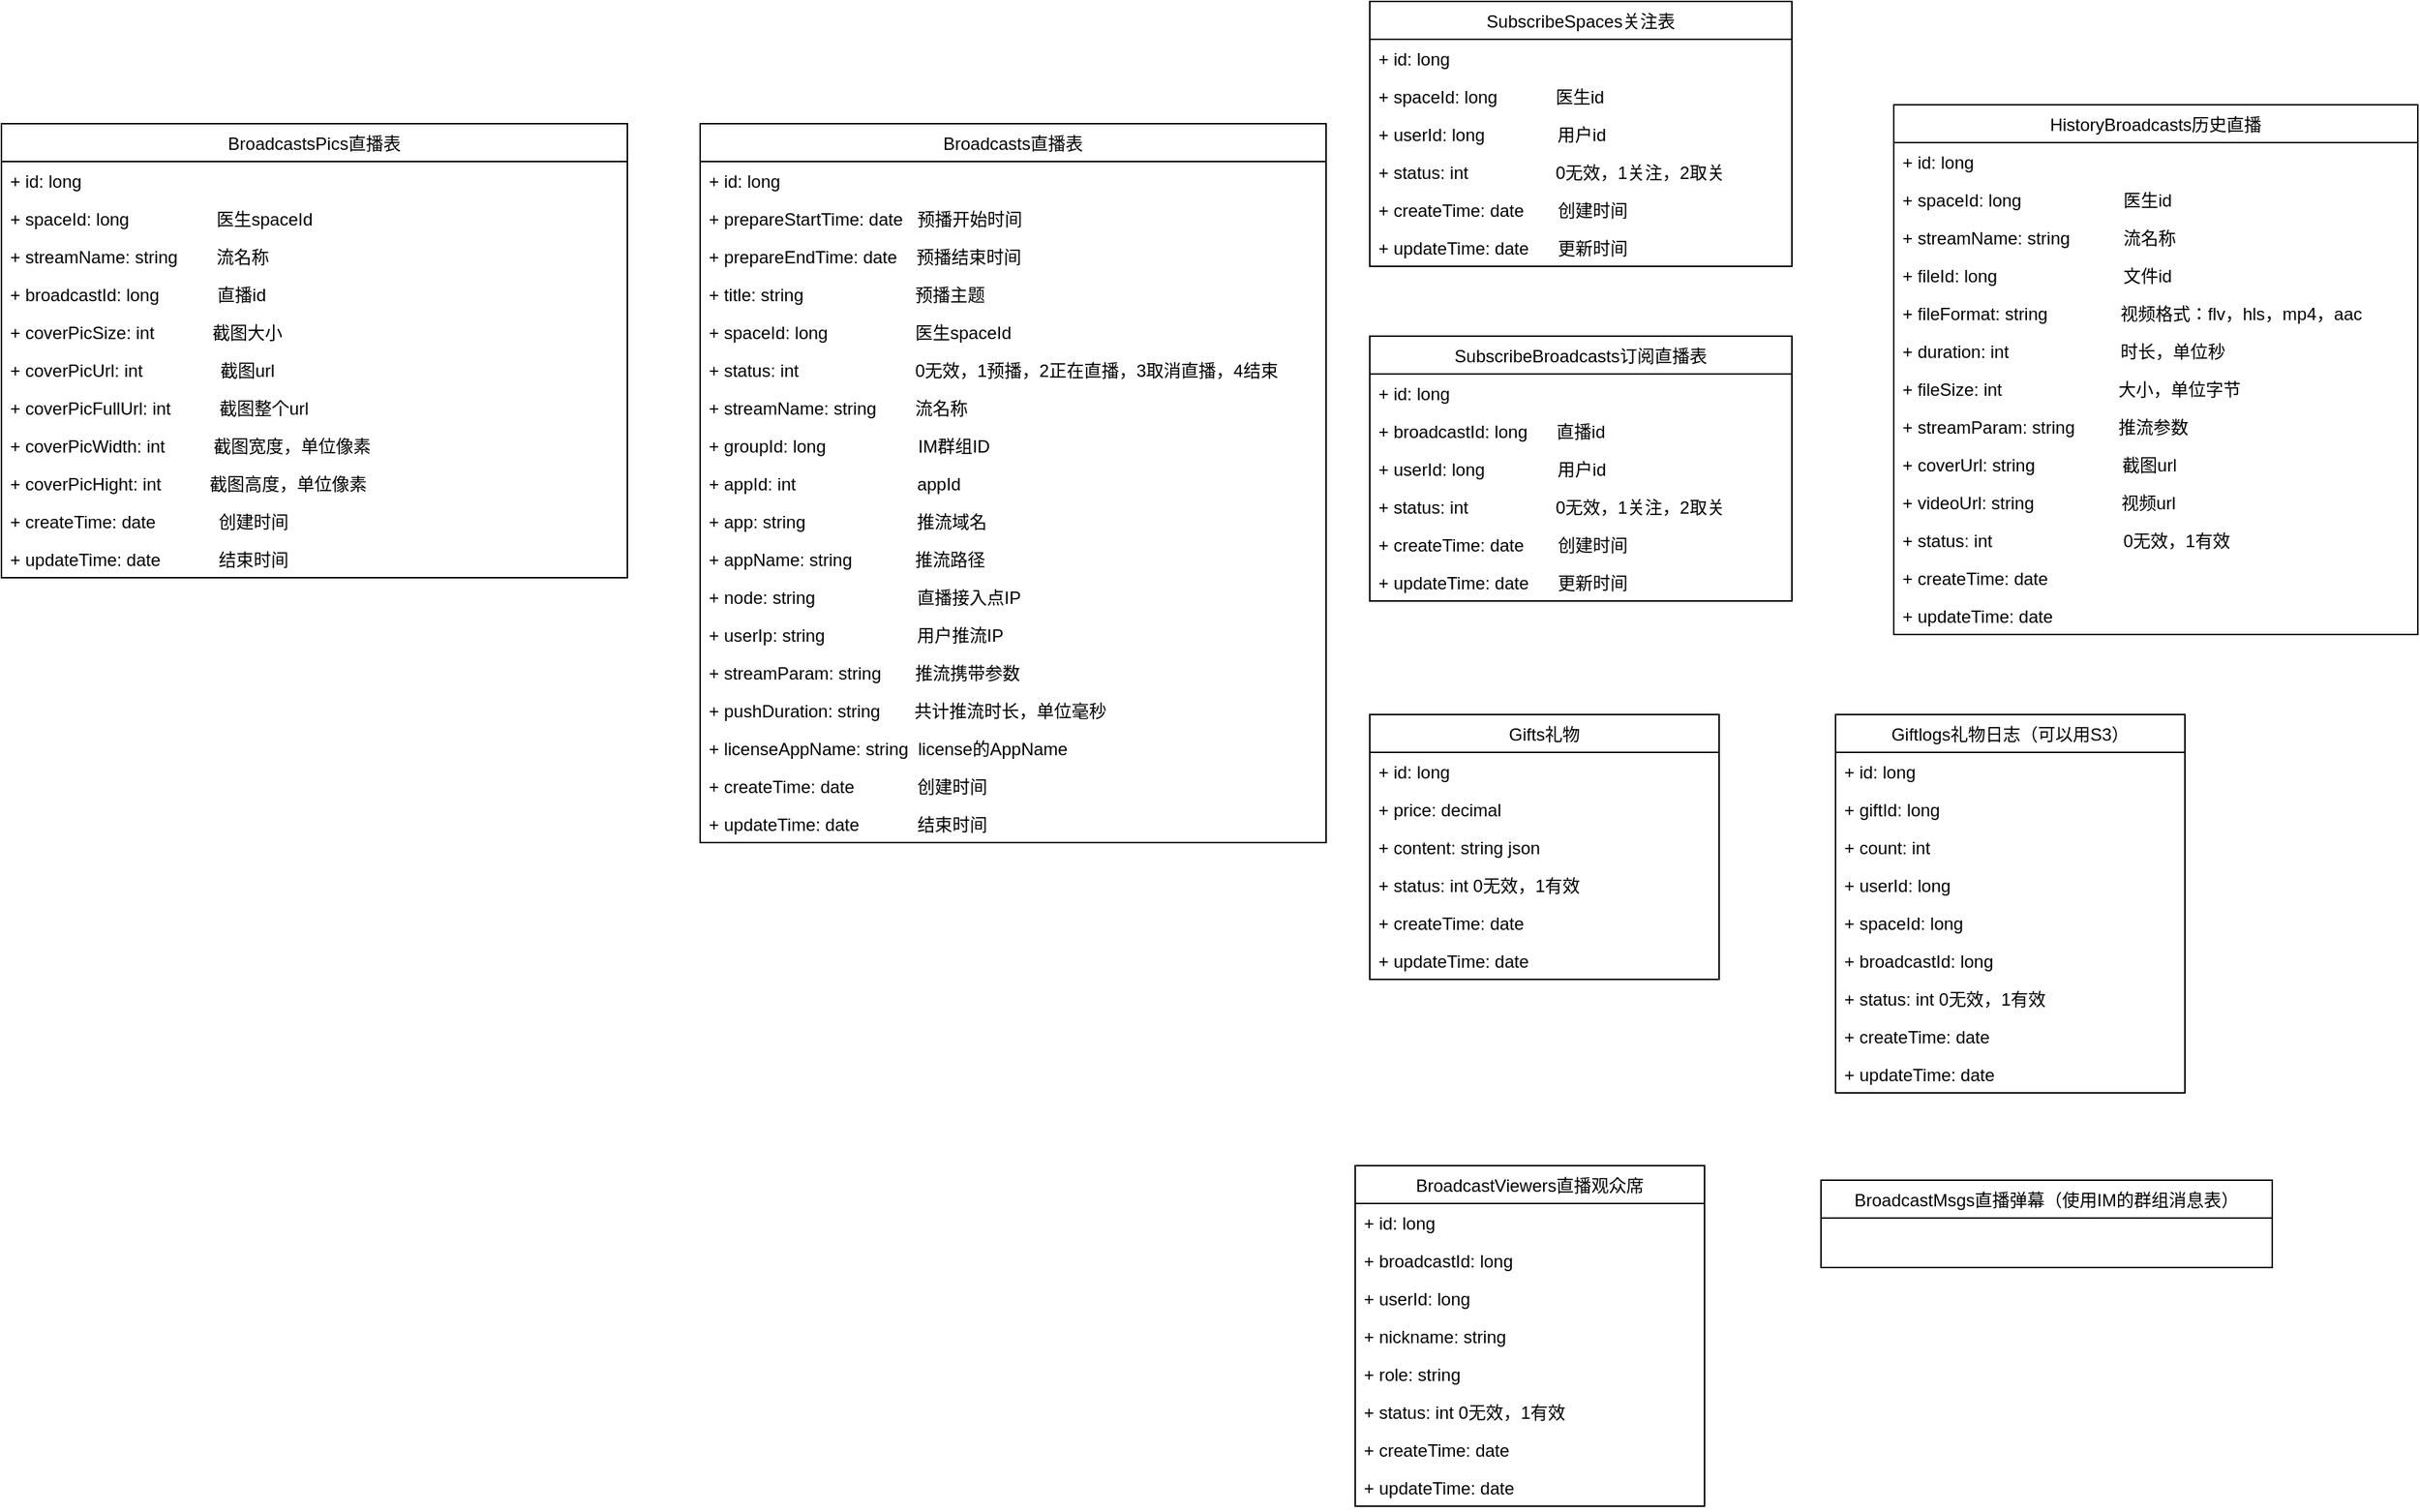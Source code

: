 <mxfile version="13.1.11" type="github">
  <diagram id="NYbHi9VWummK1k-Ksz4C" name="Page-1">
    <mxGraphModel dx="1860" dy="551" grid="1" gridSize="10" guides="1" tooltips="1" connect="1" arrows="1" fold="1" page="1" pageScale="1" pageWidth="827" pageHeight="1169" math="0" shadow="0">
      <root>
        <mxCell id="0" />
        <mxCell id="1" parent="0" />
        <mxCell id="_Sg_oN3kfxwypQQNNQwl-1" value="Broadcasts直播表" style="swimlane;fontStyle=0;childLayout=stackLayout;horizontal=1;startSize=26;fillColor=none;horizontalStack=0;resizeParent=1;resizeParentMax=0;resizeLast=0;collapsible=1;marginBottom=0;" vertex="1" parent="1">
          <mxGeometry x="-30" y="134" width="430" height="494" as="geometry" />
        </mxCell>
        <mxCell id="_Sg_oN3kfxwypQQNNQwl-2" value="+ id: long" style="text;strokeColor=none;fillColor=none;align=left;verticalAlign=top;spacingLeft=4;spacingRight=4;overflow=hidden;rotatable=0;points=[[0,0.5],[1,0.5]];portConstraint=eastwest;" vertex="1" parent="_Sg_oN3kfxwypQQNNQwl-1">
          <mxGeometry y="26" width="430" height="26" as="geometry" />
        </mxCell>
        <mxCell id="_Sg_oN3kfxwypQQNNQwl-3" value="+ prepareStartTime: date   预播开始时间" style="text;strokeColor=none;fillColor=none;align=left;verticalAlign=top;spacingLeft=4;spacingRight=4;overflow=hidden;rotatable=0;points=[[0,0.5],[1,0.5]];portConstraint=eastwest;" vertex="1" parent="_Sg_oN3kfxwypQQNNQwl-1">
          <mxGeometry y="52" width="430" height="26" as="geometry" />
        </mxCell>
        <mxCell id="_Sg_oN3kfxwypQQNNQwl-4" value="+ prepareEndTime: date    预播结束时间" style="text;strokeColor=none;fillColor=none;align=left;verticalAlign=top;spacingLeft=4;spacingRight=4;overflow=hidden;rotatable=0;points=[[0,0.5],[1,0.5]];portConstraint=eastwest;" vertex="1" parent="_Sg_oN3kfxwypQQNNQwl-1">
          <mxGeometry y="78" width="430" height="26" as="geometry" />
        </mxCell>
        <mxCell id="_Sg_oN3kfxwypQQNNQwl-5" value="+ title: string                       预播主题" style="text;strokeColor=none;fillColor=none;align=left;verticalAlign=top;spacingLeft=4;spacingRight=4;overflow=hidden;rotatable=0;points=[[0,0.5],[1,0.5]];portConstraint=eastwest;" vertex="1" parent="_Sg_oN3kfxwypQQNNQwl-1">
          <mxGeometry y="104" width="430" height="26" as="geometry" />
        </mxCell>
        <mxCell id="_Sg_oN3kfxwypQQNNQwl-42" value="+ spaceId: long                  医生spaceId" style="text;strokeColor=none;fillColor=none;align=left;verticalAlign=top;spacingLeft=4;spacingRight=4;overflow=hidden;rotatable=0;points=[[0,0.5],[1,0.5]];portConstraint=eastwest;" vertex="1" parent="_Sg_oN3kfxwypQQNNQwl-1">
          <mxGeometry y="130" width="430" height="26" as="geometry" />
        </mxCell>
        <mxCell id="_Sg_oN3kfxwypQQNNQwl-6" value="+ status: int                        0无效，1预播，2正在直播，3取消直播，4结束" style="text;strokeColor=none;fillColor=none;align=left;verticalAlign=top;spacingLeft=4;spacingRight=4;overflow=hidden;rotatable=0;points=[[0,0.5],[1,0.5]];portConstraint=eastwest;" vertex="1" parent="_Sg_oN3kfxwypQQNNQwl-1">
          <mxGeometry y="156" width="430" height="26" as="geometry" />
        </mxCell>
        <mxCell id="_Sg_oN3kfxwypQQNNQwl-51" value="+ streamName: string        流名称" style="text;strokeColor=none;fillColor=none;align=left;verticalAlign=top;spacingLeft=4;spacingRight=4;overflow=hidden;rotatable=0;points=[[0,0.5],[1,0.5]];portConstraint=eastwest;" vertex="1" parent="_Sg_oN3kfxwypQQNNQwl-1">
          <mxGeometry y="182" width="430" height="26" as="geometry" />
        </mxCell>
        <mxCell id="_Sg_oN3kfxwypQQNNQwl-100" value="+ groupId: long                   IM群组ID" style="text;strokeColor=none;fillColor=none;align=left;verticalAlign=top;spacingLeft=4;spacingRight=4;overflow=hidden;rotatable=0;points=[[0,0.5],[1,0.5]];portConstraint=eastwest;" vertex="1" parent="_Sg_oN3kfxwypQQNNQwl-1">
          <mxGeometry y="208" width="430" height="26" as="geometry" />
        </mxCell>
        <mxCell id="_Sg_oN3kfxwypQQNNQwl-115" value="+ appId: int                         appId" style="text;strokeColor=none;fillColor=none;align=left;verticalAlign=top;spacingLeft=4;spacingRight=4;overflow=hidden;rotatable=0;points=[[0,0.5],[1,0.5]];portConstraint=eastwest;" vertex="1" parent="_Sg_oN3kfxwypQQNNQwl-1">
          <mxGeometry y="234" width="430" height="26" as="geometry" />
        </mxCell>
        <mxCell id="_Sg_oN3kfxwypQQNNQwl-114" value="+ app: string                       推流域名" style="text;strokeColor=none;fillColor=none;align=left;verticalAlign=top;spacingLeft=4;spacingRight=4;overflow=hidden;rotatable=0;points=[[0,0.5],[1,0.5]];portConstraint=eastwest;" vertex="1" parent="_Sg_oN3kfxwypQQNNQwl-1">
          <mxGeometry y="260" width="430" height="26" as="geometry" />
        </mxCell>
        <mxCell id="_Sg_oN3kfxwypQQNNQwl-118" value="+ appName: string             推流路径" style="text;strokeColor=none;fillColor=none;align=left;verticalAlign=top;spacingLeft=4;spacingRight=4;overflow=hidden;rotatable=0;points=[[0,0.5],[1,0.5]];portConstraint=eastwest;" vertex="1" parent="_Sg_oN3kfxwypQQNNQwl-1">
          <mxGeometry y="286" width="430" height="26" as="geometry" />
        </mxCell>
        <mxCell id="_Sg_oN3kfxwypQQNNQwl-119" value="+ node: string                     直播接入点IP" style="text;strokeColor=none;fillColor=none;align=left;verticalAlign=top;spacingLeft=4;spacingRight=4;overflow=hidden;rotatable=0;points=[[0,0.5],[1,0.5]];portConstraint=eastwest;" vertex="1" parent="_Sg_oN3kfxwypQQNNQwl-1">
          <mxGeometry y="312" width="430" height="26" as="geometry" />
        </mxCell>
        <mxCell id="_Sg_oN3kfxwypQQNNQwl-120" value="+ userIp: string                   用户推流IP" style="text;strokeColor=none;fillColor=none;align=left;verticalAlign=top;spacingLeft=4;spacingRight=4;overflow=hidden;rotatable=0;points=[[0,0.5],[1,0.5]];portConstraint=eastwest;" vertex="1" parent="_Sg_oN3kfxwypQQNNQwl-1">
          <mxGeometry y="338" width="430" height="26" as="geometry" />
        </mxCell>
        <mxCell id="_Sg_oN3kfxwypQQNNQwl-121" value="+ streamParam: string       推流携带参数" style="text;strokeColor=none;fillColor=none;align=left;verticalAlign=top;spacingLeft=4;spacingRight=4;overflow=hidden;rotatable=0;points=[[0,0.5],[1,0.5]];portConstraint=eastwest;" vertex="1" parent="_Sg_oN3kfxwypQQNNQwl-1">
          <mxGeometry y="364" width="430" height="26" as="geometry" />
        </mxCell>
        <mxCell id="_Sg_oN3kfxwypQQNNQwl-123" value="+ pushDuration: string       共计推流时长，单位毫秒" style="text;strokeColor=none;fillColor=none;align=left;verticalAlign=top;spacingLeft=4;spacingRight=4;overflow=hidden;rotatable=0;points=[[0,0.5],[1,0.5]];portConstraint=eastwest;" vertex="1" parent="_Sg_oN3kfxwypQQNNQwl-1">
          <mxGeometry y="390" width="430" height="26" as="geometry" />
        </mxCell>
        <mxCell id="_Sg_oN3kfxwypQQNNQwl-101" value="+ licenseAppName: string  license的AppName" style="text;strokeColor=none;fillColor=none;align=left;verticalAlign=top;spacingLeft=4;spacingRight=4;overflow=hidden;rotatable=0;points=[[0,0.5],[1,0.5]];portConstraint=eastwest;" vertex="1" parent="_Sg_oN3kfxwypQQNNQwl-1">
          <mxGeometry y="416" width="430" height="26" as="geometry" />
        </mxCell>
        <mxCell id="_Sg_oN3kfxwypQQNNQwl-17" value="+ createTime: date             创建时间" style="text;strokeColor=none;fillColor=none;align=left;verticalAlign=top;spacingLeft=4;spacingRight=4;overflow=hidden;rotatable=0;points=[[0,0.5],[1,0.5]];portConstraint=eastwest;" vertex="1" parent="_Sg_oN3kfxwypQQNNQwl-1">
          <mxGeometry y="442" width="430" height="26" as="geometry" />
        </mxCell>
        <mxCell id="_Sg_oN3kfxwypQQNNQwl-18" value="+ updateTime: date            结束时间" style="text;strokeColor=none;fillColor=none;align=left;verticalAlign=top;spacingLeft=4;spacingRight=4;overflow=hidden;rotatable=0;points=[[0,0.5],[1,0.5]];portConstraint=eastwest;" vertex="1" parent="_Sg_oN3kfxwypQQNNQwl-1">
          <mxGeometry y="468" width="430" height="26" as="geometry" />
        </mxCell>
        <mxCell id="_Sg_oN3kfxwypQQNNQwl-10" value="SubscribeBroadcasts订阅直播表" style="swimlane;fontStyle=0;childLayout=stackLayout;horizontal=1;startSize=26;fillColor=none;horizontalStack=0;resizeParent=1;resizeParentMax=0;resizeLast=0;collapsible=1;marginBottom=0;" vertex="1" parent="1">
          <mxGeometry x="430" y="280" width="290" height="182" as="geometry" />
        </mxCell>
        <mxCell id="_Sg_oN3kfxwypQQNNQwl-11" value="+ id: long" style="text;strokeColor=none;fillColor=none;align=left;verticalAlign=top;spacingLeft=4;spacingRight=4;overflow=hidden;rotatable=0;points=[[0,0.5],[1,0.5]];portConstraint=eastwest;" vertex="1" parent="_Sg_oN3kfxwypQQNNQwl-10">
          <mxGeometry y="26" width="290" height="26" as="geometry" />
        </mxCell>
        <mxCell id="_Sg_oN3kfxwypQQNNQwl-16" value="+ broadcastId: long      直播id" style="text;strokeColor=none;fillColor=none;align=left;verticalAlign=top;spacingLeft=4;spacingRight=4;overflow=hidden;rotatable=0;points=[[0,0.5],[1,0.5]];portConstraint=eastwest;" vertex="1" parent="_Sg_oN3kfxwypQQNNQwl-10">
          <mxGeometry y="52" width="290" height="26" as="geometry" />
        </mxCell>
        <mxCell id="_Sg_oN3kfxwypQQNNQwl-47" value="+ userId: long               用户id" style="text;strokeColor=none;fillColor=none;align=left;verticalAlign=top;spacingLeft=4;spacingRight=4;overflow=hidden;rotatable=0;points=[[0,0.5],[1,0.5]];portConstraint=eastwest;" vertex="1" parent="_Sg_oN3kfxwypQQNNQwl-10">
          <mxGeometry y="78" width="290" height="26" as="geometry" />
        </mxCell>
        <mxCell id="_Sg_oN3kfxwypQQNNQwl-12" value="+ status: int                  0无效，1关注，2取关" style="text;strokeColor=none;fillColor=none;align=left;verticalAlign=top;spacingLeft=4;spacingRight=4;overflow=hidden;rotatable=0;points=[[0,0.5],[1,0.5]];portConstraint=eastwest;" vertex="1" parent="_Sg_oN3kfxwypQQNNQwl-10">
          <mxGeometry y="104" width="290" height="26" as="geometry" />
        </mxCell>
        <mxCell id="_Sg_oN3kfxwypQQNNQwl-13" value="+ createTime: date       创建时间" style="text;strokeColor=none;fillColor=none;align=left;verticalAlign=top;spacingLeft=4;spacingRight=4;overflow=hidden;rotatable=0;points=[[0,0.5],[1,0.5]];portConstraint=eastwest;" vertex="1" parent="_Sg_oN3kfxwypQQNNQwl-10">
          <mxGeometry y="130" width="290" height="26" as="geometry" />
        </mxCell>
        <mxCell id="_Sg_oN3kfxwypQQNNQwl-21" value="+ updateTime: date      更新时间" style="text;strokeColor=none;fillColor=none;align=left;verticalAlign=top;spacingLeft=4;spacingRight=4;overflow=hidden;rotatable=0;points=[[0,0.5],[1,0.5]];portConstraint=eastwest;" vertex="1" parent="_Sg_oN3kfxwypQQNNQwl-10">
          <mxGeometry y="156" width="290" height="26" as="geometry" />
        </mxCell>
        <mxCell id="_Sg_oN3kfxwypQQNNQwl-53" value="Gifts礼物" style="swimlane;fontStyle=0;childLayout=stackLayout;horizontal=1;startSize=26;fillColor=none;horizontalStack=0;resizeParent=1;resizeParentMax=0;resizeLast=0;collapsible=1;marginBottom=0;" vertex="1" parent="1">
          <mxGeometry x="430" y="540" width="240" height="182" as="geometry" />
        </mxCell>
        <mxCell id="_Sg_oN3kfxwypQQNNQwl-54" value="+ id: long" style="text;strokeColor=none;fillColor=none;align=left;verticalAlign=top;spacingLeft=4;spacingRight=4;overflow=hidden;rotatable=0;points=[[0,0.5],[1,0.5]];portConstraint=eastwest;" vertex="1" parent="_Sg_oN3kfxwypQQNNQwl-53">
          <mxGeometry y="26" width="240" height="26" as="geometry" />
        </mxCell>
        <mxCell id="_Sg_oN3kfxwypQQNNQwl-55" value="+ price: decimal" style="text;strokeColor=none;fillColor=none;align=left;verticalAlign=top;spacingLeft=4;spacingRight=4;overflow=hidden;rotatable=0;points=[[0,0.5],[1,0.5]];portConstraint=eastwest;" vertex="1" parent="_Sg_oN3kfxwypQQNNQwl-53">
          <mxGeometry y="52" width="240" height="26" as="geometry" />
        </mxCell>
        <mxCell id="_Sg_oN3kfxwypQQNNQwl-60" value="+ content: string json" style="text;strokeColor=none;fillColor=none;align=left;verticalAlign=top;spacingLeft=4;spacingRight=4;overflow=hidden;rotatable=0;points=[[0,0.5],[1,0.5]];portConstraint=eastwest;" vertex="1" parent="_Sg_oN3kfxwypQQNNQwl-53">
          <mxGeometry y="78" width="240" height="26" as="geometry" />
        </mxCell>
        <mxCell id="_Sg_oN3kfxwypQQNNQwl-57" value="+ status: int 0无效，1有效" style="text;strokeColor=none;fillColor=none;align=left;verticalAlign=top;spacingLeft=4;spacingRight=4;overflow=hidden;rotatable=0;points=[[0,0.5],[1,0.5]];portConstraint=eastwest;" vertex="1" parent="_Sg_oN3kfxwypQQNNQwl-53">
          <mxGeometry y="104" width="240" height="26" as="geometry" />
        </mxCell>
        <mxCell id="_Sg_oN3kfxwypQQNNQwl-58" value="+ createTime: date" style="text;strokeColor=none;fillColor=none;align=left;verticalAlign=top;spacingLeft=4;spacingRight=4;overflow=hidden;rotatable=0;points=[[0,0.5],[1,0.5]];portConstraint=eastwest;" vertex="1" parent="_Sg_oN3kfxwypQQNNQwl-53">
          <mxGeometry y="130" width="240" height="26" as="geometry" />
        </mxCell>
        <mxCell id="_Sg_oN3kfxwypQQNNQwl-59" value="+ updateTime: date" style="text;strokeColor=none;fillColor=none;align=left;verticalAlign=top;spacingLeft=4;spacingRight=4;overflow=hidden;rotatable=0;points=[[0,0.5],[1,0.5]];portConstraint=eastwest;" vertex="1" parent="_Sg_oN3kfxwypQQNNQwl-53">
          <mxGeometry y="156" width="240" height="26" as="geometry" />
        </mxCell>
        <mxCell id="_Sg_oN3kfxwypQQNNQwl-61" value="Giftlogs礼物日志（可以用S3）" style="swimlane;fontStyle=0;childLayout=stackLayout;horizontal=1;startSize=26;fillColor=none;horizontalStack=0;resizeParent=1;resizeParentMax=0;resizeLast=0;collapsible=1;marginBottom=0;" vertex="1" parent="1">
          <mxGeometry x="750" y="540" width="240" height="260" as="geometry" />
        </mxCell>
        <mxCell id="_Sg_oN3kfxwypQQNNQwl-62" value="+ id: long" style="text;strokeColor=none;fillColor=none;align=left;verticalAlign=top;spacingLeft=4;spacingRight=4;overflow=hidden;rotatable=0;points=[[0,0.5],[1,0.5]];portConstraint=eastwest;" vertex="1" parent="_Sg_oN3kfxwypQQNNQwl-61">
          <mxGeometry y="26" width="240" height="26" as="geometry" />
        </mxCell>
        <mxCell id="_Sg_oN3kfxwypQQNNQwl-63" value="+ giftId: long" style="text;strokeColor=none;fillColor=none;align=left;verticalAlign=top;spacingLeft=4;spacingRight=4;overflow=hidden;rotatable=0;points=[[0,0.5],[1,0.5]];portConstraint=eastwest;" vertex="1" parent="_Sg_oN3kfxwypQQNNQwl-61">
          <mxGeometry y="52" width="240" height="26" as="geometry" />
        </mxCell>
        <mxCell id="_Sg_oN3kfxwypQQNNQwl-64" value="+ count: int" style="text;strokeColor=none;fillColor=none;align=left;verticalAlign=top;spacingLeft=4;spacingRight=4;overflow=hidden;rotatable=0;points=[[0,0.5],[1,0.5]];portConstraint=eastwest;" vertex="1" parent="_Sg_oN3kfxwypQQNNQwl-61">
          <mxGeometry y="78" width="240" height="26" as="geometry" />
        </mxCell>
        <mxCell id="_Sg_oN3kfxwypQQNNQwl-68" value="+ userId: long" style="text;strokeColor=none;fillColor=none;align=left;verticalAlign=top;spacingLeft=4;spacingRight=4;overflow=hidden;rotatable=0;points=[[0,0.5],[1,0.5]];portConstraint=eastwest;" vertex="1" parent="_Sg_oN3kfxwypQQNNQwl-61">
          <mxGeometry y="104" width="240" height="26" as="geometry" />
        </mxCell>
        <mxCell id="_Sg_oN3kfxwypQQNNQwl-69" value="+ spaceId: long" style="text;strokeColor=none;fillColor=none;align=left;verticalAlign=top;spacingLeft=4;spacingRight=4;overflow=hidden;rotatable=0;points=[[0,0.5],[1,0.5]];portConstraint=eastwest;" vertex="1" parent="_Sg_oN3kfxwypQQNNQwl-61">
          <mxGeometry y="130" width="240" height="26" as="geometry" />
        </mxCell>
        <mxCell id="_Sg_oN3kfxwypQQNNQwl-70" value="+ broadcastId: long" style="text;strokeColor=none;fillColor=none;align=left;verticalAlign=top;spacingLeft=4;spacingRight=4;overflow=hidden;rotatable=0;points=[[0,0.5],[1,0.5]];portConstraint=eastwest;" vertex="1" parent="_Sg_oN3kfxwypQQNNQwl-61">
          <mxGeometry y="156" width="240" height="26" as="geometry" />
        </mxCell>
        <mxCell id="_Sg_oN3kfxwypQQNNQwl-65" value="+ status: int 0无效，1有效" style="text;strokeColor=none;fillColor=none;align=left;verticalAlign=top;spacingLeft=4;spacingRight=4;overflow=hidden;rotatable=0;points=[[0,0.5],[1,0.5]];portConstraint=eastwest;" vertex="1" parent="_Sg_oN3kfxwypQQNNQwl-61">
          <mxGeometry y="182" width="240" height="26" as="geometry" />
        </mxCell>
        <mxCell id="_Sg_oN3kfxwypQQNNQwl-66" value="+ createTime: date" style="text;strokeColor=none;fillColor=none;align=left;verticalAlign=top;spacingLeft=4;spacingRight=4;overflow=hidden;rotatable=0;points=[[0,0.5],[1,0.5]];portConstraint=eastwest;" vertex="1" parent="_Sg_oN3kfxwypQQNNQwl-61">
          <mxGeometry y="208" width="240" height="26" as="geometry" />
        </mxCell>
        <mxCell id="_Sg_oN3kfxwypQQNNQwl-67" value="+ updateTime: date" style="text;strokeColor=none;fillColor=none;align=left;verticalAlign=top;spacingLeft=4;spacingRight=4;overflow=hidden;rotatable=0;points=[[0,0.5],[1,0.5]];portConstraint=eastwest;" vertex="1" parent="_Sg_oN3kfxwypQQNNQwl-61">
          <mxGeometry y="234" width="240" height="26" as="geometry" />
        </mxCell>
        <mxCell id="_Sg_oN3kfxwypQQNNQwl-102" value="SubscribeSpaces关注表" style="swimlane;fontStyle=0;childLayout=stackLayout;horizontal=1;startSize=26;fillColor=none;horizontalStack=0;resizeParent=1;resizeParentMax=0;resizeLast=0;collapsible=1;marginBottom=0;" vertex="1" parent="1">
          <mxGeometry x="430" y="50" width="290" height="182" as="geometry" />
        </mxCell>
        <mxCell id="_Sg_oN3kfxwypQQNNQwl-103" value="+ id: long" style="text;strokeColor=none;fillColor=none;align=left;verticalAlign=top;spacingLeft=4;spacingRight=4;overflow=hidden;rotatable=0;points=[[0,0.5],[1,0.5]];portConstraint=eastwest;" vertex="1" parent="_Sg_oN3kfxwypQQNNQwl-102">
          <mxGeometry y="26" width="290" height="26" as="geometry" />
        </mxCell>
        <mxCell id="_Sg_oN3kfxwypQQNNQwl-104" value="+ spaceId: long            医生id" style="text;strokeColor=none;fillColor=none;align=left;verticalAlign=top;spacingLeft=4;spacingRight=4;overflow=hidden;rotatable=0;points=[[0,0.5],[1,0.5]];portConstraint=eastwest;" vertex="1" parent="_Sg_oN3kfxwypQQNNQwl-102">
          <mxGeometry y="52" width="290" height="26" as="geometry" />
        </mxCell>
        <mxCell id="_Sg_oN3kfxwypQQNNQwl-105" value="+ userId: long               用户id" style="text;strokeColor=none;fillColor=none;align=left;verticalAlign=top;spacingLeft=4;spacingRight=4;overflow=hidden;rotatable=0;points=[[0,0.5],[1,0.5]];portConstraint=eastwest;" vertex="1" parent="_Sg_oN3kfxwypQQNNQwl-102">
          <mxGeometry y="78" width="290" height="26" as="geometry" />
        </mxCell>
        <mxCell id="_Sg_oN3kfxwypQQNNQwl-106" value="+ status: int                  0无效，1关注，2取关" style="text;strokeColor=none;fillColor=none;align=left;verticalAlign=top;spacingLeft=4;spacingRight=4;overflow=hidden;rotatable=0;points=[[0,0.5],[1,0.5]];portConstraint=eastwest;" vertex="1" parent="_Sg_oN3kfxwypQQNNQwl-102">
          <mxGeometry y="104" width="290" height="26" as="geometry" />
        </mxCell>
        <mxCell id="_Sg_oN3kfxwypQQNNQwl-107" value="+ createTime: date       创建时间" style="text;strokeColor=none;fillColor=none;align=left;verticalAlign=top;spacingLeft=4;spacingRight=4;overflow=hidden;rotatable=0;points=[[0,0.5],[1,0.5]];portConstraint=eastwest;" vertex="1" parent="_Sg_oN3kfxwypQQNNQwl-102">
          <mxGeometry y="130" width="290" height="26" as="geometry" />
        </mxCell>
        <mxCell id="_Sg_oN3kfxwypQQNNQwl-108" value="+ updateTime: date      更新时间" style="text;strokeColor=none;fillColor=none;align=left;verticalAlign=top;spacingLeft=4;spacingRight=4;overflow=hidden;rotatable=0;points=[[0,0.5],[1,0.5]];portConstraint=eastwest;" vertex="1" parent="_Sg_oN3kfxwypQQNNQwl-102">
          <mxGeometry y="156" width="290" height="26" as="geometry" />
        </mxCell>
        <mxCell id="_Sg_oN3kfxwypQQNNQwl-22" value="HistoryBroadcasts历史直播" style="swimlane;fontStyle=0;childLayout=stackLayout;horizontal=1;startSize=26;fillColor=none;horizontalStack=0;resizeParent=1;resizeParentMax=0;resizeLast=0;collapsible=1;marginBottom=0;" vertex="1" parent="1">
          <mxGeometry x="790" y="121" width="360" height="364" as="geometry" />
        </mxCell>
        <mxCell id="_Sg_oN3kfxwypQQNNQwl-23" value="+ id: long" style="text;strokeColor=none;fillColor=none;align=left;verticalAlign=top;spacingLeft=4;spacingRight=4;overflow=hidden;rotatable=0;points=[[0,0.5],[1,0.5]];portConstraint=eastwest;" vertex="1" parent="_Sg_oN3kfxwypQQNNQwl-22">
          <mxGeometry y="26" width="360" height="26" as="geometry" />
        </mxCell>
        <mxCell id="_Sg_oN3kfxwypQQNNQwl-24" value="+ spaceId: long                     医生id" style="text;strokeColor=none;fillColor=none;align=left;verticalAlign=top;spacingLeft=4;spacingRight=4;overflow=hidden;rotatable=0;points=[[0,0.5],[1,0.5]];portConstraint=eastwest;" vertex="1" parent="_Sg_oN3kfxwypQQNNQwl-22">
          <mxGeometry y="52" width="360" height="26" as="geometry" />
        </mxCell>
        <mxCell id="_Sg_oN3kfxwypQQNNQwl-28" value="+ streamName: string           流名称" style="text;strokeColor=none;fillColor=none;align=left;verticalAlign=top;spacingLeft=4;spacingRight=4;overflow=hidden;rotatable=0;points=[[0,0.5],[1,0.5]];portConstraint=eastwest;" vertex="1" parent="_Sg_oN3kfxwypQQNNQwl-22">
          <mxGeometry y="78" width="360" height="26" as="geometry" />
        </mxCell>
        <mxCell id="_Sg_oN3kfxwypQQNNQwl-109" value="+ fileId: long                          文件id" style="text;strokeColor=none;fillColor=none;align=left;verticalAlign=top;spacingLeft=4;spacingRight=4;overflow=hidden;rotatable=0;points=[[0,0.5],[1,0.5]];portConstraint=eastwest;" vertex="1" parent="_Sg_oN3kfxwypQQNNQwl-22">
          <mxGeometry y="104" width="360" height="26" as="geometry" />
        </mxCell>
        <mxCell id="_Sg_oN3kfxwypQQNNQwl-110" value="+ fileFormat: string               视频格式：flv，hls，mp4，aac" style="text;strokeColor=none;fillColor=none;align=left;verticalAlign=top;spacingLeft=4;spacingRight=4;overflow=hidden;rotatable=0;points=[[0,0.5],[1,0.5]];portConstraint=eastwest;" vertex="1" parent="_Sg_oN3kfxwypQQNNQwl-22">
          <mxGeometry y="130" width="360" height="26" as="geometry" />
        </mxCell>
        <mxCell id="_Sg_oN3kfxwypQQNNQwl-111" value="+ duration: int                       时长，单位秒           " style="text;strokeColor=none;fillColor=none;align=left;verticalAlign=top;spacingLeft=4;spacingRight=4;overflow=hidden;rotatable=0;points=[[0,0.5],[1,0.5]];portConstraint=eastwest;" vertex="1" parent="_Sg_oN3kfxwypQQNNQwl-22">
          <mxGeometry y="156" width="360" height="26" as="geometry" />
        </mxCell>
        <mxCell id="_Sg_oN3kfxwypQQNNQwl-112" value="+ fileSize: int                        大小，单位字节           " style="text;strokeColor=none;fillColor=none;align=left;verticalAlign=top;spacingLeft=4;spacingRight=4;overflow=hidden;rotatable=0;points=[[0,0.5],[1,0.5]];portConstraint=eastwest;" vertex="1" parent="_Sg_oN3kfxwypQQNNQwl-22">
          <mxGeometry y="182" width="360" height="26" as="geometry" />
        </mxCell>
        <mxCell id="_Sg_oN3kfxwypQQNNQwl-113" value="+ streamParam: string         推流参数           " style="text;strokeColor=none;fillColor=none;align=left;verticalAlign=top;spacingLeft=4;spacingRight=4;overflow=hidden;rotatable=0;points=[[0,0.5],[1,0.5]];portConstraint=eastwest;" vertex="1" parent="_Sg_oN3kfxwypQQNNQwl-22">
          <mxGeometry y="208" width="360" height="26" as="geometry" />
        </mxCell>
        <mxCell id="_Sg_oN3kfxwypQQNNQwl-38" value="+ coverUrl: string                  截图url" style="text;strokeColor=none;fillColor=none;align=left;verticalAlign=top;spacingLeft=4;spacingRight=4;overflow=hidden;rotatable=0;points=[[0,0.5],[1,0.5]];portConstraint=eastwest;" vertex="1" parent="_Sg_oN3kfxwypQQNNQwl-22">
          <mxGeometry y="234" width="360" height="26" as="geometry" />
        </mxCell>
        <mxCell id="_Sg_oN3kfxwypQQNNQwl-49" value="+ videoUrl: string                  视频url" style="text;strokeColor=none;fillColor=none;align=left;verticalAlign=top;spacingLeft=4;spacingRight=4;overflow=hidden;rotatable=0;points=[[0,0.5],[1,0.5]];portConstraint=eastwest;" vertex="1" parent="_Sg_oN3kfxwypQQNNQwl-22">
          <mxGeometry y="260" width="360" height="26" as="geometry" />
        </mxCell>
        <mxCell id="_Sg_oN3kfxwypQQNNQwl-29" value="+ status: int                           0无效，1有效" style="text;strokeColor=none;fillColor=none;align=left;verticalAlign=top;spacingLeft=4;spacingRight=4;overflow=hidden;rotatable=0;points=[[0,0.5],[1,0.5]];portConstraint=eastwest;" vertex="1" parent="_Sg_oN3kfxwypQQNNQwl-22">
          <mxGeometry y="286" width="360" height="26" as="geometry" />
        </mxCell>
        <mxCell id="_Sg_oN3kfxwypQQNNQwl-26" value="+ createTime: date" style="text;strokeColor=none;fillColor=none;align=left;verticalAlign=top;spacingLeft=4;spacingRight=4;overflow=hidden;rotatable=0;points=[[0,0.5],[1,0.5]];portConstraint=eastwest;" vertex="1" parent="_Sg_oN3kfxwypQQNNQwl-22">
          <mxGeometry y="312" width="360" height="26" as="geometry" />
        </mxCell>
        <mxCell id="_Sg_oN3kfxwypQQNNQwl-27" value="+ updateTime: date" style="text;strokeColor=none;fillColor=none;align=left;verticalAlign=top;spacingLeft=4;spacingRight=4;overflow=hidden;rotatable=0;points=[[0,0.5],[1,0.5]];portConstraint=eastwest;" vertex="1" parent="_Sg_oN3kfxwypQQNNQwl-22">
          <mxGeometry y="338" width="360" height="26" as="geometry" />
        </mxCell>
        <mxCell id="_Sg_oN3kfxwypQQNNQwl-128" value="BroadcastsPics直播表" style="swimlane;fontStyle=0;childLayout=stackLayout;horizontal=1;startSize=26;fillColor=none;horizontalStack=0;resizeParent=1;resizeParentMax=0;resizeLast=0;collapsible=1;marginBottom=0;" vertex="1" parent="1">
          <mxGeometry x="-510" y="134" width="430" height="312" as="geometry" />
        </mxCell>
        <mxCell id="_Sg_oN3kfxwypQQNNQwl-129" value="+ id: long" style="text;strokeColor=none;fillColor=none;align=left;verticalAlign=top;spacingLeft=4;spacingRight=4;overflow=hidden;rotatable=0;points=[[0,0.5],[1,0.5]];portConstraint=eastwest;" vertex="1" parent="_Sg_oN3kfxwypQQNNQwl-128">
          <mxGeometry y="26" width="430" height="26" as="geometry" />
        </mxCell>
        <mxCell id="_Sg_oN3kfxwypQQNNQwl-133" value="+ spaceId: long                  医生spaceId" style="text;strokeColor=none;fillColor=none;align=left;verticalAlign=top;spacingLeft=4;spacingRight=4;overflow=hidden;rotatable=0;points=[[0,0.5],[1,0.5]];portConstraint=eastwest;" vertex="1" parent="_Sg_oN3kfxwypQQNNQwl-128">
          <mxGeometry y="52" width="430" height="26" as="geometry" />
        </mxCell>
        <mxCell id="_Sg_oN3kfxwypQQNNQwl-152" value="+ streamName: string        流名称" style="text;strokeColor=none;fillColor=none;align=left;verticalAlign=top;spacingLeft=4;spacingRight=4;overflow=hidden;rotatable=0;points=[[0,0.5],[1,0.5]];portConstraint=eastwest;" vertex="1" parent="_Sg_oN3kfxwypQQNNQwl-128">
          <mxGeometry y="78" width="430" height="26" as="geometry" />
        </mxCell>
        <mxCell id="_Sg_oN3kfxwypQQNNQwl-135" value="+ broadcastId: long            直播id" style="text;strokeColor=none;fillColor=none;align=left;verticalAlign=top;spacingLeft=4;spacingRight=4;overflow=hidden;rotatable=0;points=[[0,0.5],[1,0.5]];portConstraint=eastwest;" vertex="1" parent="_Sg_oN3kfxwypQQNNQwl-128">
          <mxGeometry y="104" width="430" height="26" as="geometry" />
        </mxCell>
        <mxCell id="_Sg_oN3kfxwypQQNNQwl-144" value="+ coverPicSize: int            截图大小" style="text;strokeColor=none;fillColor=none;align=left;verticalAlign=top;spacingLeft=4;spacingRight=4;overflow=hidden;rotatable=0;points=[[0,0.5],[1,0.5]];portConstraint=eastwest;" vertex="1" parent="_Sg_oN3kfxwypQQNNQwl-128">
          <mxGeometry y="130" width="430" height="26" as="geometry" />
        </mxCell>
        <mxCell id="_Sg_oN3kfxwypQQNNQwl-145" value="+ coverPicUrl: int                截图url" style="text;strokeColor=none;fillColor=none;align=left;verticalAlign=top;spacingLeft=4;spacingRight=4;overflow=hidden;rotatable=0;points=[[0,0.5],[1,0.5]];portConstraint=eastwest;" vertex="1" parent="_Sg_oN3kfxwypQQNNQwl-128">
          <mxGeometry y="156" width="430" height="26" as="geometry" />
        </mxCell>
        <mxCell id="_Sg_oN3kfxwypQQNNQwl-146" value="+ coverPicFullUrl: int          截图整个url" style="text;strokeColor=none;fillColor=none;align=left;verticalAlign=top;spacingLeft=4;spacingRight=4;overflow=hidden;rotatable=0;points=[[0,0.5],[1,0.5]];portConstraint=eastwest;" vertex="1" parent="_Sg_oN3kfxwypQQNNQwl-128">
          <mxGeometry y="182" width="430" height="26" as="geometry" />
        </mxCell>
        <mxCell id="_Sg_oN3kfxwypQQNNQwl-147" value="+ coverPicWidth: int          截图宽度，单位像素" style="text;strokeColor=none;fillColor=none;align=left;verticalAlign=top;spacingLeft=4;spacingRight=4;overflow=hidden;rotatable=0;points=[[0,0.5],[1,0.5]];portConstraint=eastwest;" vertex="1" parent="_Sg_oN3kfxwypQQNNQwl-128">
          <mxGeometry y="208" width="430" height="26" as="geometry" />
        </mxCell>
        <mxCell id="_Sg_oN3kfxwypQQNNQwl-148" value="+ coverPicHight: int          截图高度，单位像素" style="text;strokeColor=none;fillColor=none;align=left;verticalAlign=top;spacingLeft=4;spacingRight=4;overflow=hidden;rotatable=0;points=[[0,0.5],[1,0.5]];portConstraint=eastwest;" vertex="1" parent="_Sg_oN3kfxwypQQNNQwl-128">
          <mxGeometry y="234" width="430" height="26" as="geometry" />
        </mxCell>
        <mxCell id="_Sg_oN3kfxwypQQNNQwl-150" value="+ createTime: date             创建时间" style="text;strokeColor=none;fillColor=none;align=left;verticalAlign=top;spacingLeft=4;spacingRight=4;overflow=hidden;rotatable=0;points=[[0,0.5],[1,0.5]];portConstraint=eastwest;" vertex="1" parent="_Sg_oN3kfxwypQQNNQwl-128">
          <mxGeometry y="260" width="430" height="26" as="geometry" />
        </mxCell>
        <mxCell id="_Sg_oN3kfxwypQQNNQwl-151" value="+ updateTime: date            结束时间" style="text;strokeColor=none;fillColor=none;align=left;verticalAlign=top;spacingLeft=4;spacingRight=4;overflow=hidden;rotatable=0;points=[[0,0.5],[1,0.5]];portConstraint=eastwest;" vertex="1" parent="_Sg_oN3kfxwypQQNNQwl-128">
          <mxGeometry y="286" width="430" height="26" as="geometry" />
        </mxCell>
        <mxCell id="_Sg_oN3kfxwypQQNNQwl-81" value="BroadcastViewers直播观众席" style="swimlane;fontStyle=0;childLayout=stackLayout;horizontal=1;startSize=26;fillColor=none;horizontalStack=0;resizeParent=1;resizeParentMax=0;resizeLast=0;collapsible=1;marginBottom=0;" vertex="1" parent="1">
          <mxGeometry x="420" y="850" width="240" height="234" as="geometry" />
        </mxCell>
        <mxCell id="_Sg_oN3kfxwypQQNNQwl-82" value="+ id: long" style="text;strokeColor=none;fillColor=none;align=left;verticalAlign=top;spacingLeft=4;spacingRight=4;overflow=hidden;rotatable=0;points=[[0,0.5],[1,0.5]];portConstraint=eastwest;" vertex="1" parent="_Sg_oN3kfxwypQQNNQwl-81">
          <mxGeometry y="26" width="240" height="26" as="geometry" />
        </mxCell>
        <mxCell id="_Sg_oN3kfxwypQQNNQwl-83" value="+ broadcastId: long" style="text;strokeColor=none;fillColor=none;align=left;verticalAlign=top;spacingLeft=4;spacingRight=4;overflow=hidden;rotatable=0;points=[[0,0.5],[1,0.5]];portConstraint=eastwest;" vertex="1" parent="_Sg_oN3kfxwypQQNNQwl-81">
          <mxGeometry y="52" width="240" height="26" as="geometry" />
        </mxCell>
        <mxCell id="_Sg_oN3kfxwypQQNNQwl-84" value="+ userId: long" style="text;strokeColor=none;fillColor=none;align=left;verticalAlign=top;spacingLeft=4;spacingRight=4;overflow=hidden;rotatable=0;points=[[0,0.5],[1,0.5]];portConstraint=eastwest;" vertex="1" parent="_Sg_oN3kfxwypQQNNQwl-81">
          <mxGeometry y="78" width="240" height="26" as="geometry" />
        </mxCell>
        <mxCell id="_Sg_oN3kfxwypQQNNQwl-89" value="+ nickname: string" style="text;strokeColor=none;fillColor=none;align=left;verticalAlign=top;spacingLeft=4;spacingRight=4;overflow=hidden;rotatable=0;points=[[0,0.5],[1,0.5]];portConstraint=eastwest;" vertex="1" parent="_Sg_oN3kfxwypQQNNQwl-81">
          <mxGeometry y="104" width="240" height="26" as="geometry" />
        </mxCell>
        <mxCell id="_Sg_oN3kfxwypQQNNQwl-88" value="+ role: string" style="text;strokeColor=none;fillColor=none;align=left;verticalAlign=top;spacingLeft=4;spacingRight=4;overflow=hidden;rotatable=0;points=[[0,0.5],[1,0.5]];portConstraint=eastwest;" vertex="1" parent="_Sg_oN3kfxwypQQNNQwl-81">
          <mxGeometry y="130" width="240" height="26" as="geometry" />
        </mxCell>
        <mxCell id="_Sg_oN3kfxwypQQNNQwl-85" value="+ status: int 0无效，1有效" style="text;strokeColor=none;fillColor=none;align=left;verticalAlign=top;spacingLeft=4;spacingRight=4;overflow=hidden;rotatable=0;points=[[0,0.5],[1,0.5]];portConstraint=eastwest;" vertex="1" parent="_Sg_oN3kfxwypQQNNQwl-81">
          <mxGeometry y="156" width="240" height="26" as="geometry" />
        </mxCell>
        <mxCell id="_Sg_oN3kfxwypQQNNQwl-86" value="+ createTime: date" style="text;strokeColor=none;fillColor=none;align=left;verticalAlign=top;spacingLeft=4;spacingRight=4;overflow=hidden;rotatable=0;points=[[0,0.5],[1,0.5]];portConstraint=eastwest;" vertex="1" parent="_Sg_oN3kfxwypQQNNQwl-81">
          <mxGeometry y="182" width="240" height="26" as="geometry" />
        </mxCell>
        <mxCell id="_Sg_oN3kfxwypQQNNQwl-87" value="+ updateTime: date" style="text;strokeColor=none;fillColor=none;align=left;verticalAlign=top;spacingLeft=4;spacingRight=4;overflow=hidden;rotatable=0;points=[[0,0.5],[1,0.5]];portConstraint=eastwest;" vertex="1" parent="_Sg_oN3kfxwypQQNNQwl-81">
          <mxGeometry y="208" width="240" height="26" as="geometry" />
        </mxCell>
        <mxCell id="_Sg_oN3kfxwypQQNNQwl-90" value="BroadcastMsgs直播弹幕（使用IM的群组消息表）" style="swimlane;fontStyle=0;childLayout=stackLayout;horizontal=1;startSize=26;fillColor=none;horizontalStack=0;resizeParent=1;resizeParentMax=0;resizeLast=0;collapsible=1;marginBottom=0;" vertex="1" parent="1">
          <mxGeometry x="740" y="860" width="310" height="60" as="geometry" />
        </mxCell>
      </root>
    </mxGraphModel>
  </diagram>
</mxfile>
